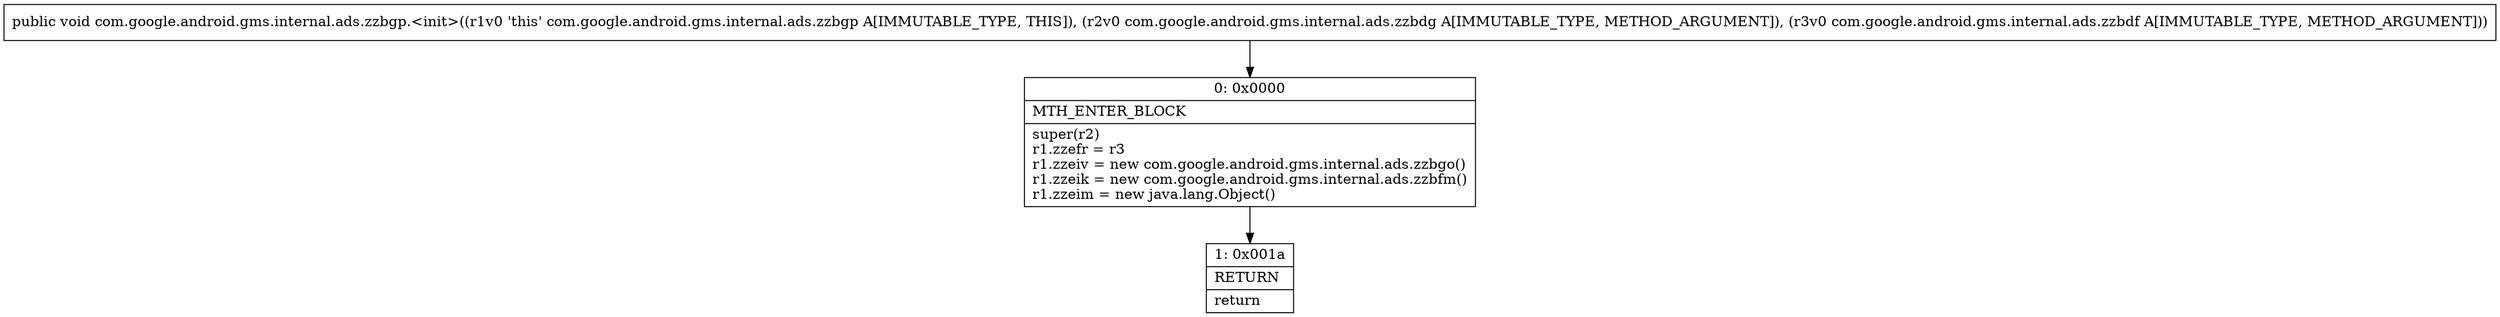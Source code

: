digraph "CFG forcom.google.android.gms.internal.ads.zzbgp.\<init\>(Lcom\/google\/android\/gms\/internal\/ads\/zzbdg;Lcom\/google\/android\/gms\/internal\/ads\/zzbdf;)V" {
Node_0 [shape=record,label="{0\:\ 0x0000|MTH_ENTER_BLOCK\l|super(r2)\lr1.zzefr = r3\lr1.zzeiv = new com.google.android.gms.internal.ads.zzbgo()\lr1.zzeik = new com.google.android.gms.internal.ads.zzbfm()\lr1.zzeim = new java.lang.Object()\l}"];
Node_1 [shape=record,label="{1\:\ 0x001a|RETURN\l|return\l}"];
MethodNode[shape=record,label="{public void com.google.android.gms.internal.ads.zzbgp.\<init\>((r1v0 'this' com.google.android.gms.internal.ads.zzbgp A[IMMUTABLE_TYPE, THIS]), (r2v0 com.google.android.gms.internal.ads.zzbdg A[IMMUTABLE_TYPE, METHOD_ARGUMENT]), (r3v0 com.google.android.gms.internal.ads.zzbdf A[IMMUTABLE_TYPE, METHOD_ARGUMENT])) }"];
MethodNode -> Node_0;
Node_0 -> Node_1;
}

